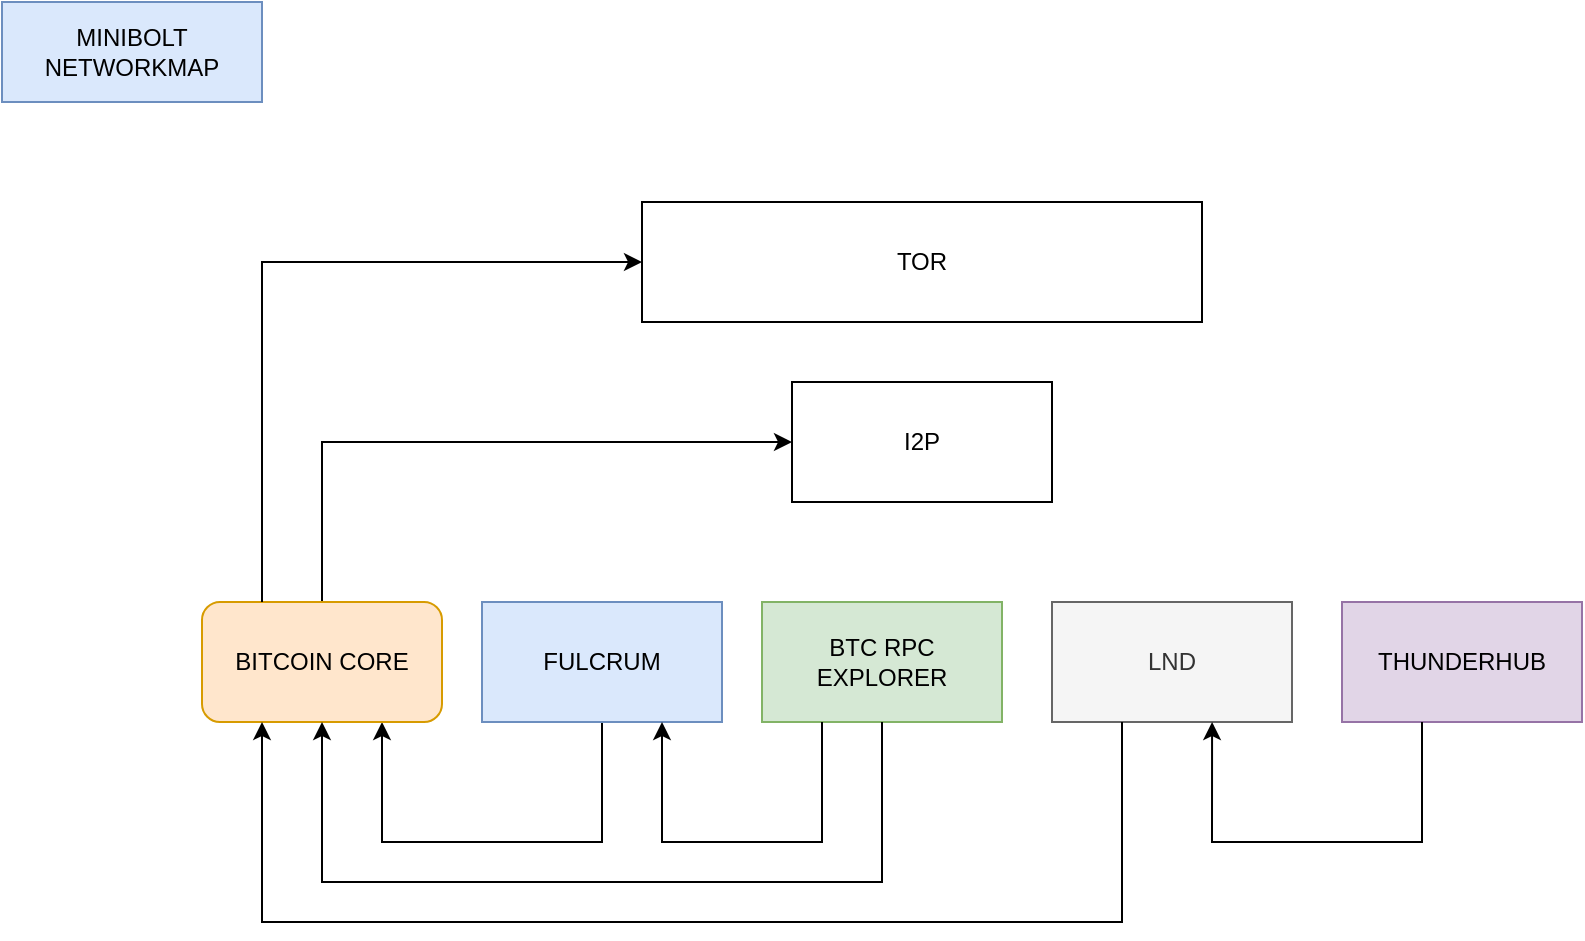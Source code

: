 <mxfile version="21.3.0" type="github">
  <diagram name="Página-1" id="dB3eKQBNZShQxtix_K70">
    <mxGraphModel dx="731" dy="434" grid="1" gridSize="10" guides="1" tooltips="1" connect="1" arrows="1" fold="1" page="1" pageScale="1" pageWidth="827" pageHeight="1169" math="0" shadow="0">
      <root>
        <mxCell id="0" />
        <mxCell id="1" parent="0" />
        <mxCell id="87kUoaWlma9BREmuZmnL-1" value="MINIBOLT NETWORKMAP" style="text;html=1;strokeColor=#6c8ebf;fillColor=#dae8fc;align=center;verticalAlign=middle;whiteSpace=wrap;rounded=0;" parent="1" vertex="1">
          <mxGeometry x="10" y="10" width="130" height="50" as="geometry" />
        </mxCell>
        <mxCell id="n0-edF3tHvyob96DkQFq-1" value="TOR" style="rounded=0;whiteSpace=wrap;html=1;" parent="1" vertex="1">
          <mxGeometry x="330" y="110" width="280" height="60" as="geometry" />
        </mxCell>
        <mxCell id="2m7tZ_6GRYpsZy8NmaxY-2" value="" style="edgeStyle=orthogonalEdgeStyle;rounded=0;orthogonalLoop=1;jettySize=auto;html=1;exitX=0.5;exitY=0;exitDx=0;exitDy=0;" edge="1" parent="1" source="h6LU9cW44lIvaIBkPetr-2" target="h6LU9cW44lIvaIBkPetr-1">
          <mxGeometry relative="1" as="geometry">
            <mxPoint x="220" y="230" as="sourcePoint" />
            <Array as="points">
              <mxPoint x="170" y="230" />
            </Array>
          </mxGeometry>
        </mxCell>
        <mxCell id="h6LU9cW44lIvaIBkPetr-1" value="I2P" style="rounded=0;whiteSpace=wrap;html=1;" parent="1" vertex="1">
          <mxGeometry x="405" y="200" width="130" height="60" as="geometry" />
        </mxCell>
        <mxCell id="2m7tZ_6GRYpsZy8NmaxY-5" value="" style="edgeStyle=orthogonalEdgeStyle;rounded=0;orthogonalLoop=1;jettySize=auto;html=1;exitX=0.5;exitY=1;exitDx=0;exitDy=0;" edge="1" parent="1" source="h6LU9cW44lIvaIBkPetr-3" target="h6LU9cW44lIvaIBkPetr-2">
          <mxGeometry relative="1" as="geometry">
            <mxPoint x="170" y="450" as="sourcePoint" />
            <Array as="points">
              <mxPoint x="310" y="430" />
              <mxPoint x="200" y="430" />
            </Array>
          </mxGeometry>
        </mxCell>
        <mxCell id="h6LU9cW44lIvaIBkPetr-2" value="BITCOIN CORE" style="rounded=1;whiteSpace=wrap;html=1;fillColor=#ffe6cc;strokeColor=#d79b00;" parent="1" vertex="1">
          <mxGeometry x="110" y="310" width="120" height="60" as="geometry" />
        </mxCell>
        <mxCell id="h6LU9cW44lIvaIBkPetr-3" value="FULCRUM" style="rounded=0;whiteSpace=wrap;html=1;fillColor=#dae8fc;strokeColor=#6c8ebf;" parent="1" vertex="1">
          <mxGeometry x="250" y="310" width="120" height="60" as="geometry" />
        </mxCell>
        <mxCell id="h6LU9cW44lIvaIBkPetr-4" value="BTC RPC EXPLORER" style="rounded=0;whiteSpace=wrap;html=1;fillColor=#d5e8d4;strokeColor=#82b366;" parent="1" vertex="1">
          <mxGeometry x="390" y="310" width="120" height="60" as="geometry" />
        </mxCell>
        <mxCell id="h6LU9cW44lIvaIBkPetr-5" value="LND" style="rounded=0;whiteSpace=wrap;html=1;fillColor=#f5f5f5;fontColor=#333333;strokeColor=#666666;" parent="1" vertex="1">
          <mxGeometry x="535" y="310" width="120" height="60" as="geometry" />
        </mxCell>
        <mxCell id="h6LU9cW44lIvaIBkPetr-6" value="THUNDERHUB" style="rounded=0;whiteSpace=wrap;html=1;fillColor=#e1d5e7;strokeColor=#9673a6;" parent="1" vertex="1">
          <mxGeometry x="680" y="310" width="120" height="60" as="geometry" />
        </mxCell>
        <mxCell id="2m7tZ_6GRYpsZy8NmaxY-3" value="" style="edgeStyle=orthogonalEdgeStyle;rounded=0;orthogonalLoop=1;jettySize=auto;html=1;exitX=0.5;exitY=0;exitDx=0;exitDy=0;entryX=0;entryY=0.5;entryDx=0;entryDy=0;" edge="1" parent="1" target="n0-edF3tHvyob96DkQFq-1">
          <mxGeometry relative="1" as="geometry">
            <mxPoint x="140" y="310" as="sourcePoint" />
            <mxPoint x="375" y="230" as="targetPoint" />
            <Array as="points">
              <mxPoint x="140" y="140" />
            </Array>
          </mxGeometry>
        </mxCell>
        <mxCell id="2m7tZ_6GRYpsZy8NmaxY-6" value="" style="edgeStyle=orthogonalEdgeStyle;rounded=0;orthogonalLoop=1;jettySize=auto;html=1;" edge="1" parent="1">
          <mxGeometry relative="1" as="geometry">
            <mxPoint x="450" y="370" as="sourcePoint" />
            <mxPoint x="170" y="370" as="targetPoint" />
            <Array as="points">
              <mxPoint x="450" y="370" />
              <mxPoint x="450" y="450" />
              <mxPoint x="170" y="450" />
            </Array>
          </mxGeometry>
        </mxCell>
        <mxCell id="2m7tZ_6GRYpsZy8NmaxY-7" value="" style="edgeStyle=orthogonalEdgeStyle;rounded=0;orthogonalLoop=1;jettySize=auto;html=1;entryX=0.75;entryY=1;entryDx=0;entryDy=0;exitX=0.25;exitY=1;exitDx=0;exitDy=0;" edge="1" parent="1" source="h6LU9cW44lIvaIBkPetr-4" target="h6LU9cW44lIvaIBkPetr-3">
          <mxGeometry relative="1" as="geometry">
            <mxPoint x="210" y="380" as="sourcePoint" />
            <mxPoint x="320" y="380" as="targetPoint" />
            <Array as="points">
              <mxPoint x="420" y="430" />
              <mxPoint x="340" y="430" />
            </Array>
          </mxGeometry>
        </mxCell>
        <mxCell id="2m7tZ_6GRYpsZy8NmaxY-8" value="" style="edgeStyle=orthogonalEdgeStyle;rounded=0;orthogonalLoop=1;jettySize=auto;html=1;exitX=0.5;exitY=1;exitDx=0;exitDy=0;entryX=0.25;entryY=1;entryDx=0;entryDy=0;" edge="1" parent="1" target="h6LU9cW44lIvaIBkPetr-2">
          <mxGeometry relative="1" as="geometry">
            <mxPoint x="570" y="370" as="sourcePoint" />
            <mxPoint x="460" y="370" as="targetPoint" />
            <Array as="points">
              <mxPoint x="570" y="470" />
              <mxPoint x="140" y="470" />
            </Array>
          </mxGeometry>
        </mxCell>
        <mxCell id="2m7tZ_6GRYpsZy8NmaxY-9" value="" style="edgeStyle=orthogonalEdgeStyle;rounded=0;orthogonalLoop=1;jettySize=auto;html=1;entryX=0.667;entryY=1;entryDx=0;entryDy=0;exitX=0.25;exitY=1;exitDx=0;exitDy=0;entryPerimeter=0;" edge="1" parent="1" target="h6LU9cW44lIvaIBkPetr-5">
          <mxGeometry relative="1" as="geometry">
            <mxPoint x="720" y="370" as="sourcePoint" />
            <mxPoint x="640" y="370" as="targetPoint" />
            <Array as="points">
              <mxPoint x="720" y="430" />
              <mxPoint x="615" y="430" />
            </Array>
          </mxGeometry>
        </mxCell>
      </root>
    </mxGraphModel>
  </diagram>
</mxfile>
